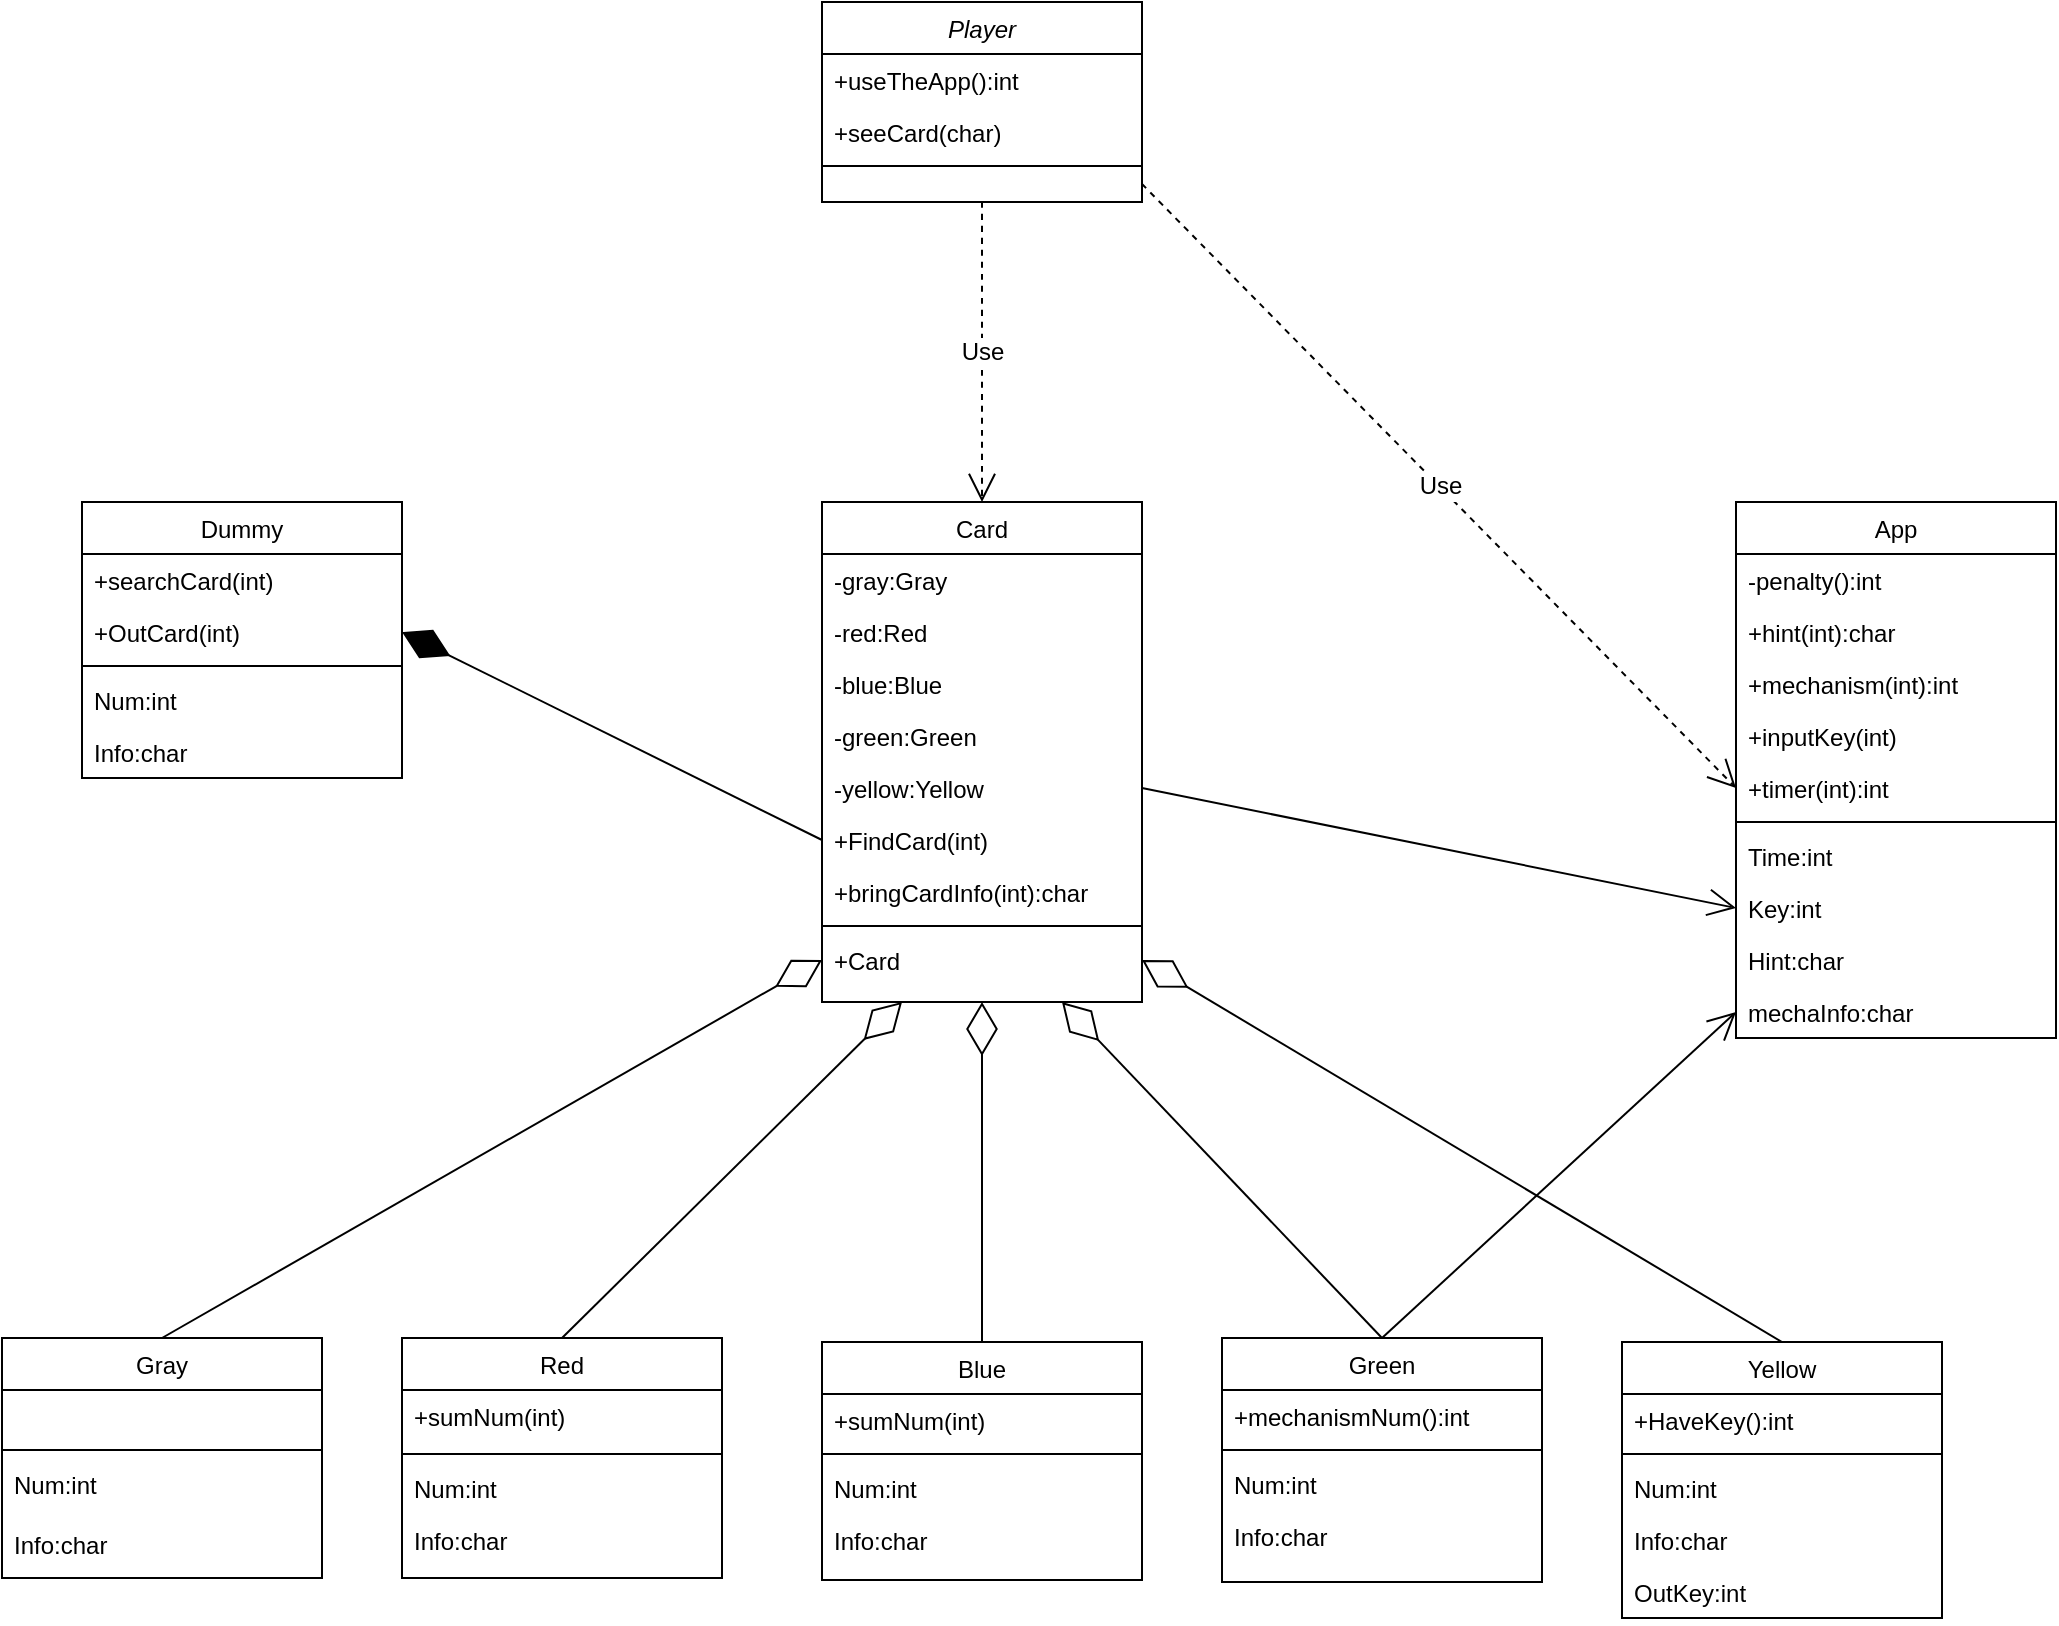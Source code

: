 <mxfile version="24.2.5" type="github">
  <diagram id="C5RBs43oDa-KdzZeNtuy" name="Page-1">
    <mxGraphModel dx="2261" dy="2126" grid="1" gridSize="10" guides="1" tooltips="1" connect="1" arrows="1" fold="1" page="1" pageScale="1" pageWidth="827" pageHeight="1169" math="0" shadow="0">
      <root>
        <mxCell id="WIyWlLk6GJQsqaUBKTNV-0" />
        <mxCell id="WIyWlLk6GJQsqaUBKTNV-1" parent="WIyWlLk6GJQsqaUBKTNV-0" />
        <mxCell id="zkfFHV4jXpPFQw0GAbJ--0" value="Player" style="swimlane;fontStyle=2;align=center;verticalAlign=top;childLayout=stackLayout;horizontal=1;startSize=26;horizontalStack=0;resizeParent=1;resizeLast=0;collapsible=1;marginBottom=0;rounded=0;shadow=0;strokeWidth=1;" parent="WIyWlLk6GJQsqaUBKTNV-1" vertex="1">
          <mxGeometry x="370" y="-620" width="160" height="100" as="geometry">
            <mxRectangle x="290" y="670" width="160" height="26" as="alternateBounds" />
          </mxGeometry>
        </mxCell>
        <mxCell id="zkfFHV4jXpPFQw0GAbJ--1" value="+useTheApp():int" style="text;align=left;verticalAlign=top;spacingLeft=4;spacingRight=4;overflow=hidden;rotatable=0;points=[[0,0.5],[1,0.5]];portConstraint=eastwest;" parent="zkfFHV4jXpPFQw0GAbJ--0" vertex="1">
          <mxGeometry y="26" width="160" height="26" as="geometry" />
        </mxCell>
        <mxCell id="zkfFHV4jXpPFQw0GAbJ--2" value="+seeCard(char)" style="text;align=left;verticalAlign=top;spacingLeft=4;spacingRight=4;overflow=hidden;rotatable=0;points=[[0,0.5],[1,0.5]];portConstraint=eastwest;rounded=0;shadow=0;html=0;" parent="zkfFHV4jXpPFQw0GAbJ--0" vertex="1">
          <mxGeometry y="52" width="160" height="26" as="geometry" />
        </mxCell>
        <mxCell id="zkfFHV4jXpPFQw0GAbJ--4" value="" style="line;html=1;strokeWidth=1;align=left;verticalAlign=middle;spacingTop=-1;spacingLeft=3;spacingRight=3;rotatable=0;labelPosition=right;points=[];portConstraint=eastwest;" parent="zkfFHV4jXpPFQw0GAbJ--0" vertex="1">
          <mxGeometry y="78" width="160" height="8" as="geometry" />
        </mxCell>
        <mxCell id="zkfFHV4jXpPFQw0GAbJ--6" value="Card" style="swimlane;fontStyle=0;align=center;verticalAlign=top;childLayout=stackLayout;horizontal=1;startSize=26;horizontalStack=0;resizeParent=1;resizeLast=0;collapsible=1;marginBottom=0;rounded=0;shadow=0;strokeWidth=1;" parent="WIyWlLk6GJQsqaUBKTNV-1" vertex="1">
          <mxGeometry x="370" y="-370" width="160" height="250" as="geometry">
            <mxRectangle x="270" y="50" width="160" height="26" as="alternateBounds" />
          </mxGeometry>
        </mxCell>
        <mxCell id="zkfFHV4jXpPFQw0GAbJ--8" value="-gray:Gray" style="text;align=left;verticalAlign=top;spacingLeft=4;spacingRight=4;overflow=hidden;rotatable=0;points=[[0,0.5],[1,0.5]];portConstraint=eastwest;rounded=0;shadow=0;html=0;" parent="zkfFHV4jXpPFQw0GAbJ--6" vertex="1">
          <mxGeometry y="26" width="160" height="26" as="geometry" />
        </mxCell>
        <mxCell id="uEOKxOXwt-DspOHRtUhr-58" value="-red:Red" style="text;align=left;verticalAlign=top;spacingLeft=4;spacingRight=4;overflow=hidden;rotatable=0;points=[[0,0.5],[1,0.5]];portConstraint=eastwest;rounded=0;shadow=0;html=0;" vertex="1" parent="zkfFHV4jXpPFQw0GAbJ--6">
          <mxGeometry y="52" width="160" height="26" as="geometry" />
        </mxCell>
        <mxCell id="uEOKxOXwt-DspOHRtUhr-59" value="-blue:Blue" style="text;align=left;verticalAlign=top;spacingLeft=4;spacingRight=4;overflow=hidden;rotatable=0;points=[[0,0.5],[1,0.5]];portConstraint=eastwest;rounded=0;shadow=0;html=0;" vertex="1" parent="zkfFHV4jXpPFQw0GAbJ--6">
          <mxGeometry y="78" width="160" height="26" as="geometry" />
        </mxCell>
        <mxCell id="uEOKxOXwt-DspOHRtUhr-60" value="-green:Green" style="text;align=left;verticalAlign=top;spacingLeft=4;spacingRight=4;overflow=hidden;rotatable=0;points=[[0,0.5],[1,0.5]];portConstraint=eastwest;rounded=0;shadow=0;html=0;" vertex="1" parent="zkfFHV4jXpPFQw0GAbJ--6">
          <mxGeometry y="104" width="160" height="26" as="geometry" />
        </mxCell>
        <mxCell id="uEOKxOXwt-DspOHRtUhr-61" value="-yellow:Yellow" style="text;align=left;verticalAlign=top;spacingLeft=4;spacingRight=4;overflow=hidden;rotatable=0;points=[[0,0.5],[1,0.5]];portConstraint=eastwest;rounded=0;shadow=0;html=0;" vertex="1" parent="zkfFHV4jXpPFQw0GAbJ--6">
          <mxGeometry y="130" width="160" height="26" as="geometry" />
        </mxCell>
        <mxCell id="zkfFHV4jXpPFQw0GAbJ--10" value="+FindCard(int)" style="text;align=left;verticalAlign=top;spacingLeft=4;spacingRight=4;overflow=hidden;rotatable=0;points=[[0,0.5],[1,0.5]];portConstraint=eastwest;fontStyle=0" parent="zkfFHV4jXpPFQw0GAbJ--6" vertex="1">
          <mxGeometry y="156" width="160" height="26" as="geometry" />
        </mxCell>
        <mxCell id="zkfFHV4jXpPFQw0GAbJ--11" value="+bringCardInfo(int):char" style="text;align=left;verticalAlign=top;spacingLeft=4;spacingRight=4;overflow=hidden;rotatable=0;points=[[0,0.5],[1,0.5]];portConstraint=eastwest;" parent="zkfFHV4jXpPFQw0GAbJ--6" vertex="1">
          <mxGeometry y="182" width="160" height="26" as="geometry" />
        </mxCell>
        <mxCell id="uEOKxOXwt-DspOHRtUhr-57" value="" style="line;html=1;strokeWidth=1;align=left;verticalAlign=middle;spacingTop=-1;spacingLeft=3;spacingRight=3;rotatable=0;labelPosition=right;points=[];portConstraint=eastwest;" vertex="1" parent="zkfFHV4jXpPFQw0GAbJ--6">
          <mxGeometry y="208" width="160" height="8" as="geometry" />
        </mxCell>
        <mxCell id="uEOKxOXwt-DspOHRtUhr-36" value="+Card" style="text;align=left;verticalAlign=top;spacingLeft=4;spacingRight=4;overflow=hidden;rotatable=0;points=[[0,0.5],[1,0.5]];portConstraint=eastwest;" vertex="1" parent="zkfFHV4jXpPFQw0GAbJ--6">
          <mxGeometry y="216" width="160" height="26" as="geometry" />
        </mxCell>
        <mxCell id="zkfFHV4jXpPFQw0GAbJ--13" value="Dummy" style="swimlane;fontStyle=0;align=center;verticalAlign=top;childLayout=stackLayout;horizontal=1;startSize=26;horizontalStack=0;resizeParent=1;resizeLast=0;collapsible=1;marginBottom=0;rounded=0;shadow=0;strokeWidth=1;" parent="WIyWlLk6GJQsqaUBKTNV-1" vertex="1">
          <mxGeometry y="-370" width="160" height="138" as="geometry">
            <mxRectangle x="70" y="180" width="170" height="26" as="alternateBounds" />
          </mxGeometry>
        </mxCell>
        <mxCell id="zkfFHV4jXpPFQw0GAbJ--14" value="+searchCard(int)" style="text;align=left;verticalAlign=top;spacingLeft=4;spacingRight=4;overflow=hidden;rotatable=0;points=[[0,0.5],[1,0.5]];portConstraint=eastwest;" parent="zkfFHV4jXpPFQw0GAbJ--13" vertex="1">
          <mxGeometry y="26" width="160" height="26" as="geometry" />
        </mxCell>
        <mxCell id="uEOKxOXwt-DspOHRtUhr-74" value="+OutCard(int)" style="text;align=left;verticalAlign=top;spacingLeft=4;spacingRight=4;overflow=hidden;rotatable=0;points=[[0,0.5],[1,0.5]];portConstraint=eastwest;" vertex="1" parent="zkfFHV4jXpPFQw0GAbJ--13">
          <mxGeometry y="52" width="160" height="26" as="geometry" />
        </mxCell>
        <mxCell id="zkfFHV4jXpPFQw0GAbJ--15" value="" style="line;html=1;strokeWidth=1;align=left;verticalAlign=middle;spacingTop=-1;spacingLeft=3;spacingRight=3;rotatable=0;labelPosition=right;points=[];portConstraint=eastwest;" parent="zkfFHV4jXpPFQw0GAbJ--13" vertex="1">
          <mxGeometry y="78" width="160" height="8" as="geometry" />
        </mxCell>
        <mxCell id="uEOKxOXwt-DspOHRtUhr-75" value="Num:int" style="text;align=left;verticalAlign=top;spacingLeft=4;spacingRight=4;overflow=hidden;rotatable=0;points=[[0,0.5],[1,0.5]];portConstraint=eastwest;" vertex="1" parent="zkfFHV4jXpPFQw0GAbJ--13">
          <mxGeometry y="86" width="160" height="26" as="geometry" />
        </mxCell>
        <mxCell id="uEOKxOXwt-DspOHRtUhr-78" value="Info:char" style="text;align=left;verticalAlign=top;spacingLeft=4;spacingRight=4;overflow=hidden;rotatable=0;points=[[0,0.5],[1,0.5]];portConstraint=eastwest;" vertex="1" parent="zkfFHV4jXpPFQw0GAbJ--13">
          <mxGeometry y="112" width="160" height="26" as="geometry" />
        </mxCell>
        <mxCell id="zkfFHV4jXpPFQw0GAbJ--17" value="App" style="swimlane;fontStyle=0;align=center;verticalAlign=top;childLayout=stackLayout;horizontal=1;startSize=26;horizontalStack=0;resizeParent=1;resizeLast=0;collapsible=1;marginBottom=0;rounded=0;shadow=0;strokeWidth=1;" parent="WIyWlLk6GJQsqaUBKTNV-1" vertex="1">
          <mxGeometry x="827" y="-370" width="160" height="268" as="geometry">
            <mxRectangle x="480" y="180" width="160" height="26" as="alternateBounds" />
          </mxGeometry>
        </mxCell>
        <mxCell id="zkfFHV4jXpPFQw0GAbJ--18" value="-penalty():int" style="text;align=left;verticalAlign=top;spacingLeft=4;spacingRight=4;overflow=hidden;rotatable=0;points=[[0,0.5],[1,0.5]];portConstraint=eastwest;" parent="zkfFHV4jXpPFQw0GAbJ--17" vertex="1">
          <mxGeometry y="26" width="160" height="26" as="geometry" />
        </mxCell>
        <mxCell id="zkfFHV4jXpPFQw0GAbJ--19" value="+hint(int):char" style="text;align=left;verticalAlign=top;spacingLeft=4;spacingRight=4;overflow=hidden;rotatable=0;points=[[0,0.5],[1,0.5]];portConstraint=eastwest;rounded=0;shadow=0;html=0;" parent="zkfFHV4jXpPFQw0GAbJ--17" vertex="1">
          <mxGeometry y="52" width="160" height="26" as="geometry" />
        </mxCell>
        <mxCell id="zkfFHV4jXpPFQw0GAbJ--20" value="+mechanism(int):int" style="text;align=left;verticalAlign=top;spacingLeft=4;spacingRight=4;overflow=hidden;rotatable=0;points=[[0,0.5],[1,0.5]];portConstraint=eastwest;rounded=0;shadow=0;html=0;fontSize=12;" parent="zkfFHV4jXpPFQw0GAbJ--17" vertex="1">
          <mxGeometry y="78" width="160" height="26" as="geometry" />
        </mxCell>
        <mxCell id="zkfFHV4jXpPFQw0GAbJ--21" value="+inputKey(int)" style="text;align=left;verticalAlign=top;spacingLeft=4;spacingRight=4;overflow=hidden;rotatable=0;points=[[0,0.5],[1,0.5]];portConstraint=eastwest;rounded=0;shadow=0;html=0;" parent="zkfFHV4jXpPFQw0GAbJ--17" vertex="1">
          <mxGeometry y="104" width="160" height="26" as="geometry" />
        </mxCell>
        <mxCell id="zkfFHV4jXpPFQw0GAbJ--22" value="+timer(int):int" style="text;align=left;verticalAlign=top;spacingLeft=4;spacingRight=4;overflow=hidden;rotatable=0;points=[[0,0.5],[1,0.5]];portConstraint=eastwest;rounded=0;shadow=0;html=0;" parent="zkfFHV4jXpPFQw0GAbJ--17" vertex="1">
          <mxGeometry y="130" width="160" height="26" as="geometry" />
        </mxCell>
        <mxCell id="zkfFHV4jXpPFQw0GAbJ--23" value="" style="line;html=1;strokeWidth=1;align=left;verticalAlign=middle;spacingTop=-1;spacingLeft=3;spacingRight=3;rotatable=0;labelPosition=right;points=[];portConstraint=eastwest;" parent="zkfFHV4jXpPFQw0GAbJ--17" vertex="1">
          <mxGeometry y="156" width="160" height="8" as="geometry" />
        </mxCell>
        <mxCell id="zkfFHV4jXpPFQw0GAbJ--24" value="Time:int" style="text;align=left;verticalAlign=top;spacingLeft=4;spacingRight=4;overflow=hidden;rotatable=0;points=[[0,0.5],[1,0.5]];portConstraint=eastwest;" parent="zkfFHV4jXpPFQw0GAbJ--17" vertex="1">
          <mxGeometry y="164" width="160" height="26" as="geometry" />
        </mxCell>
        <mxCell id="zkfFHV4jXpPFQw0GAbJ--25" value="Key:int" style="text;align=left;verticalAlign=top;spacingLeft=4;spacingRight=4;overflow=hidden;rotatable=0;points=[[0,0.5],[1,0.5]];portConstraint=eastwest;" parent="zkfFHV4jXpPFQw0GAbJ--17" vertex="1">
          <mxGeometry y="190" width="160" height="26" as="geometry" />
        </mxCell>
        <mxCell id="uEOKxOXwt-DspOHRtUhr-72" value="Hint:char" style="text;align=left;verticalAlign=top;spacingLeft=4;spacingRight=4;overflow=hidden;rotatable=0;points=[[0,0.5],[1,0.5]];portConstraint=eastwest;" vertex="1" parent="zkfFHV4jXpPFQw0GAbJ--17">
          <mxGeometry y="216" width="160" height="26" as="geometry" />
        </mxCell>
        <mxCell id="uEOKxOXwt-DspOHRtUhr-73" value="mechaInfo:char" style="text;align=left;verticalAlign=top;spacingLeft=4;spacingRight=4;overflow=hidden;rotatable=0;points=[[0,0.5],[1,0.5]];portConstraint=eastwest;" vertex="1" parent="zkfFHV4jXpPFQw0GAbJ--17">
          <mxGeometry y="242" width="160" height="26" as="geometry" />
        </mxCell>
        <mxCell id="uEOKxOXwt-DspOHRtUhr-0" value="Gray" style="swimlane;fontStyle=0;align=center;verticalAlign=top;childLayout=stackLayout;horizontal=1;startSize=26;horizontalStack=0;resizeParent=1;resizeLast=0;collapsible=1;marginBottom=0;rounded=0;shadow=0;strokeWidth=1;" vertex="1" parent="WIyWlLk6GJQsqaUBKTNV-1">
          <mxGeometry x="-40" y="48" width="160" height="120" as="geometry">
            <mxRectangle x="270" y="50" width="160" height="26" as="alternateBounds" />
          </mxGeometry>
        </mxCell>
        <mxCell id="uEOKxOXwt-DspOHRtUhr-2" value=" " style="text;align=left;verticalAlign=top;spacingLeft=4;spacingRight=4;overflow=hidden;rotatable=0;points=[[0,0.5],[1,0.5]];portConstraint=eastwest;rounded=0;shadow=0;html=0;" vertex="1" parent="uEOKxOXwt-DspOHRtUhr-0">
          <mxGeometry y="26" width="160" height="26" as="geometry" />
        </mxCell>
        <mxCell id="uEOKxOXwt-DspOHRtUhr-3" value="" style="line;html=1;strokeWidth=1;align=left;verticalAlign=middle;spacingTop=-1;spacingLeft=3;spacingRight=3;rotatable=0;labelPosition=right;points=[];portConstraint=eastwest;" vertex="1" parent="uEOKxOXwt-DspOHRtUhr-0">
          <mxGeometry y="52" width="160" height="8" as="geometry" />
        </mxCell>
        <mxCell id="uEOKxOXwt-DspOHRtUhr-4" value="Num:int " style="text;align=left;verticalAlign=top;spacingLeft=4;spacingRight=4;overflow=hidden;rotatable=0;points=[[0,0.5],[1,0.5]];portConstraint=eastwest;fontStyle=0" vertex="1" parent="uEOKxOXwt-DspOHRtUhr-0">
          <mxGeometry y="60" width="160" height="30" as="geometry" />
        </mxCell>
        <mxCell id="uEOKxOXwt-DspOHRtUhr-5" value="Info:char" style="text;align=left;verticalAlign=top;spacingLeft=4;spacingRight=4;overflow=hidden;rotatable=0;points=[[0,0.5],[1,0.5]];portConstraint=eastwest;" vertex="1" parent="uEOKxOXwt-DspOHRtUhr-0">
          <mxGeometry y="90" width="160" height="30" as="geometry" />
        </mxCell>
        <mxCell id="uEOKxOXwt-DspOHRtUhr-12" value="Red" style="swimlane;fontStyle=0;align=center;verticalAlign=top;childLayout=stackLayout;horizontal=1;startSize=26;horizontalStack=0;resizeParent=1;resizeLast=0;collapsible=1;marginBottom=0;rounded=0;shadow=0;strokeWidth=1;" vertex="1" parent="WIyWlLk6GJQsqaUBKTNV-1">
          <mxGeometry x="160" y="48" width="160" height="120" as="geometry">
            <mxRectangle x="270" y="50" width="160" height="26" as="alternateBounds" />
          </mxGeometry>
        </mxCell>
        <mxCell id="uEOKxOXwt-DspOHRtUhr-14" value="+sumNum(int)" style="text;align=left;verticalAlign=top;spacingLeft=4;spacingRight=4;overflow=hidden;rotatable=0;points=[[0,0.5],[1,0.5]];portConstraint=eastwest;rounded=0;shadow=0;html=0;" vertex="1" parent="uEOKxOXwt-DspOHRtUhr-12">
          <mxGeometry y="26" width="160" height="28" as="geometry" />
        </mxCell>
        <mxCell id="uEOKxOXwt-DspOHRtUhr-15" value="" style="line;html=1;strokeWidth=1;align=left;verticalAlign=middle;spacingTop=-1;spacingLeft=3;spacingRight=3;rotatable=0;labelPosition=right;points=[];portConstraint=eastwest;" vertex="1" parent="uEOKxOXwt-DspOHRtUhr-12">
          <mxGeometry y="54" width="160" height="8" as="geometry" />
        </mxCell>
        <mxCell id="uEOKxOXwt-DspOHRtUhr-16" value="Num:int " style="text;align=left;verticalAlign=top;spacingLeft=4;spacingRight=4;overflow=hidden;rotatable=0;points=[[0,0.5],[1,0.5]];portConstraint=eastwest;fontStyle=0" vertex="1" parent="uEOKxOXwt-DspOHRtUhr-12">
          <mxGeometry y="62" width="160" height="26" as="geometry" />
        </mxCell>
        <mxCell id="uEOKxOXwt-DspOHRtUhr-17" value="Info:char" style="text;align=left;verticalAlign=top;spacingLeft=4;spacingRight=4;overflow=hidden;rotatable=0;points=[[0,0.5],[1,0.5]];portConstraint=eastwest;" vertex="1" parent="uEOKxOXwt-DspOHRtUhr-12">
          <mxGeometry y="88" width="160" height="32" as="geometry" />
        </mxCell>
        <mxCell id="uEOKxOXwt-DspOHRtUhr-24" value="Yellow" style="swimlane;fontStyle=0;align=center;verticalAlign=top;childLayout=stackLayout;horizontal=1;startSize=26;horizontalStack=0;resizeParent=1;resizeLast=0;collapsible=1;marginBottom=0;rounded=0;shadow=0;strokeWidth=1;" vertex="1" parent="WIyWlLk6GJQsqaUBKTNV-1">
          <mxGeometry x="770" y="50" width="160" height="138" as="geometry">
            <mxRectangle x="270" y="50" width="160" height="26" as="alternateBounds" />
          </mxGeometry>
        </mxCell>
        <mxCell id="uEOKxOXwt-DspOHRtUhr-26" value="+HaveKey():int" style="text;align=left;verticalAlign=top;spacingLeft=4;spacingRight=4;overflow=hidden;rotatable=0;points=[[0,0.5],[1,0.5]];portConstraint=eastwest;rounded=0;shadow=0;html=0;" vertex="1" parent="uEOKxOXwt-DspOHRtUhr-24">
          <mxGeometry y="26" width="160" height="26" as="geometry" />
        </mxCell>
        <mxCell id="uEOKxOXwt-DspOHRtUhr-27" value="" style="line;html=1;strokeWidth=1;align=left;verticalAlign=middle;spacingTop=-1;spacingLeft=3;spacingRight=3;rotatable=0;labelPosition=right;points=[];portConstraint=eastwest;" vertex="1" parent="uEOKxOXwt-DspOHRtUhr-24">
          <mxGeometry y="52" width="160" height="8" as="geometry" />
        </mxCell>
        <mxCell id="uEOKxOXwt-DspOHRtUhr-29" value="Num:int " style="text;align=left;verticalAlign=top;spacingLeft=4;spacingRight=4;overflow=hidden;rotatable=0;points=[[0,0.5],[1,0.5]];portConstraint=eastwest;" vertex="1" parent="uEOKxOXwt-DspOHRtUhr-24">
          <mxGeometry y="60" width="160" height="26" as="geometry" />
        </mxCell>
        <mxCell id="uEOKxOXwt-DspOHRtUhr-56" value="Info:char" style="text;align=left;verticalAlign=top;spacingLeft=4;spacingRight=4;overflow=hidden;rotatable=0;points=[[0,0.5],[1,0.5]];portConstraint=eastwest;" vertex="1" parent="uEOKxOXwt-DspOHRtUhr-24">
          <mxGeometry y="86" width="160" height="26" as="geometry" />
        </mxCell>
        <mxCell id="uEOKxOXwt-DspOHRtUhr-62" value="OutKey:int" style="text;align=left;verticalAlign=top;spacingLeft=4;spacingRight=4;overflow=hidden;rotatable=0;points=[[0,0.5],[1,0.5]];portConstraint=eastwest;" vertex="1" parent="uEOKxOXwt-DspOHRtUhr-24">
          <mxGeometry y="112" width="160" height="26" as="geometry" />
        </mxCell>
        <mxCell id="uEOKxOXwt-DspOHRtUhr-18" value="Green" style="swimlane;fontStyle=0;align=center;verticalAlign=top;childLayout=stackLayout;horizontal=1;startSize=26;horizontalStack=0;resizeParent=1;resizeLast=0;collapsible=1;marginBottom=0;rounded=0;shadow=0;strokeWidth=1;" vertex="1" parent="WIyWlLk6GJQsqaUBKTNV-1">
          <mxGeometry x="570" y="48" width="160" height="122" as="geometry">
            <mxRectangle x="270" y="50" width="160" height="26" as="alternateBounds" />
          </mxGeometry>
        </mxCell>
        <mxCell id="uEOKxOXwt-DspOHRtUhr-20" value="+mechanismNum():int" style="text;align=left;verticalAlign=top;spacingLeft=4;spacingRight=4;overflow=hidden;rotatable=0;points=[[0,0.5],[1,0.5]];portConstraint=eastwest;rounded=0;shadow=0;html=0;" vertex="1" parent="uEOKxOXwt-DspOHRtUhr-18">
          <mxGeometry y="26" width="160" height="26" as="geometry" />
        </mxCell>
        <mxCell id="uEOKxOXwt-DspOHRtUhr-21" value="" style="line;html=1;strokeWidth=1;align=left;verticalAlign=middle;spacingTop=-1;spacingLeft=3;spacingRight=3;rotatable=0;labelPosition=right;points=[];portConstraint=eastwest;" vertex="1" parent="uEOKxOXwt-DspOHRtUhr-18">
          <mxGeometry y="52" width="160" height="8" as="geometry" />
        </mxCell>
        <mxCell id="uEOKxOXwt-DspOHRtUhr-23" value="Num:int " style="text;align=left;verticalAlign=top;spacingLeft=4;spacingRight=4;overflow=hidden;rotatable=0;points=[[0,0.5],[1,0.5]];portConstraint=eastwest;" vertex="1" parent="uEOKxOXwt-DspOHRtUhr-18">
          <mxGeometry y="60" width="160" height="26" as="geometry" />
        </mxCell>
        <mxCell id="uEOKxOXwt-DspOHRtUhr-54" value="Info:char" style="text;align=left;verticalAlign=top;spacingLeft=4;spacingRight=4;overflow=hidden;rotatable=0;points=[[0,0.5],[1,0.5]];portConstraint=eastwest;" vertex="1" parent="uEOKxOXwt-DspOHRtUhr-18">
          <mxGeometry y="86" width="160" height="26" as="geometry" />
        </mxCell>
        <mxCell id="uEOKxOXwt-DspOHRtUhr-6" value="Blue" style="swimlane;fontStyle=0;align=center;verticalAlign=top;childLayout=stackLayout;horizontal=1;startSize=26;horizontalStack=0;resizeParent=1;resizeLast=0;collapsible=1;marginBottom=0;rounded=0;shadow=0;strokeWidth=1;" vertex="1" parent="WIyWlLk6GJQsqaUBKTNV-1">
          <mxGeometry x="370" y="50" width="160" height="119" as="geometry">
            <mxRectangle x="270" y="50" width="160" height="26" as="alternateBounds" />
          </mxGeometry>
        </mxCell>
        <mxCell id="uEOKxOXwt-DspOHRtUhr-8" value="+sumNum(int)" style="text;align=left;verticalAlign=top;spacingLeft=4;spacingRight=4;overflow=hidden;rotatable=0;points=[[0,0.5],[1,0.5]];portConstraint=eastwest;rounded=0;shadow=0;html=0;" vertex="1" parent="uEOKxOXwt-DspOHRtUhr-6">
          <mxGeometry y="26" width="160" height="26" as="geometry" />
        </mxCell>
        <mxCell id="uEOKxOXwt-DspOHRtUhr-9" value="" style="line;html=1;strokeWidth=1;align=left;verticalAlign=middle;spacingTop=-1;spacingLeft=3;spacingRight=3;rotatable=0;labelPosition=right;points=[];portConstraint=eastwest;" vertex="1" parent="uEOKxOXwt-DspOHRtUhr-6">
          <mxGeometry y="52" width="160" height="8" as="geometry" />
        </mxCell>
        <mxCell id="uEOKxOXwt-DspOHRtUhr-11" value="Num:int " style="text;align=left;verticalAlign=top;spacingLeft=4;spacingRight=4;overflow=hidden;rotatable=0;points=[[0,0.5],[1,0.5]];portConstraint=eastwest;" vertex="1" parent="uEOKxOXwt-DspOHRtUhr-6">
          <mxGeometry y="60" width="160" height="26" as="geometry" />
        </mxCell>
        <mxCell id="uEOKxOXwt-DspOHRtUhr-37" value="Info:char" style="text;align=left;verticalAlign=top;spacingLeft=4;spacingRight=4;overflow=hidden;rotatable=0;points=[[0,0.5],[1,0.5]];portConstraint=eastwest;" vertex="1" parent="uEOKxOXwt-DspOHRtUhr-6">
          <mxGeometry y="86" width="160" height="26" as="geometry" />
        </mxCell>
        <mxCell id="uEOKxOXwt-DspOHRtUhr-66" value="" style="endArrow=diamondThin;endFill=0;endSize=24;html=1;rounded=0;fontSize=12;curved=1;exitX=0.5;exitY=0;exitDx=0;exitDy=0;entryX=0;entryY=0.5;entryDx=0;entryDy=0;" edge="1" parent="WIyWlLk6GJQsqaUBKTNV-1" source="uEOKxOXwt-DspOHRtUhr-0" target="uEOKxOXwt-DspOHRtUhr-36">
          <mxGeometry width="160" relative="1" as="geometry">
            <mxPoint x="330" y="-50" as="sourcePoint" />
            <mxPoint x="490" y="-50" as="targetPoint" />
          </mxGeometry>
        </mxCell>
        <mxCell id="uEOKxOXwt-DspOHRtUhr-67" value="" style="endArrow=diamondThin;endFill=0;endSize=24;html=1;rounded=0;fontSize=12;curved=1;exitX=0.5;exitY=0;exitDx=0;exitDy=0;entryX=0.25;entryY=1;entryDx=0;entryDy=0;" edge="1" parent="WIyWlLk6GJQsqaUBKTNV-1" source="uEOKxOXwt-DspOHRtUhr-12" target="zkfFHV4jXpPFQw0GAbJ--6">
          <mxGeometry width="160" relative="1" as="geometry">
            <mxPoint x="50" y="58" as="sourcePoint" />
            <mxPoint x="380" y="-131" as="targetPoint" />
          </mxGeometry>
        </mxCell>
        <mxCell id="uEOKxOXwt-DspOHRtUhr-68" value="" style="endArrow=diamondThin;endFill=0;endSize=24;html=1;rounded=0;fontSize=12;curved=1;exitX=0.5;exitY=0;exitDx=0;exitDy=0;entryX=0.5;entryY=1;entryDx=0;entryDy=0;" edge="1" parent="WIyWlLk6GJQsqaUBKTNV-1" source="uEOKxOXwt-DspOHRtUhr-6" target="zkfFHV4jXpPFQw0GAbJ--6">
          <mxGeometry width="160" relative="1" as="geometry">
            <mxPoint x="250" y="58" as="sourcePoint" />
            <mxPoint x="420" y="-110" as="targetPoint" />
          </mxGeometry>
        </mxCell>
        <mxCell id="uEOKxOXwt-DspOHRtUhr-69" value="" style="endArrow=diamondThin;endFill=0;endSize=24;html=1;rounded=0;fontSize=12;curved=1;exitX=0.5;exitY=0;exitDx=0;exitDy=0;entryX=0.75;entryY=1;entryDx=0;entryDy=0;" edge="1" parent="WIyWlLk6GJQsqaUBKTNV-1" source="uEOKxOXwt-DspOHRtUhr-18" target="zkfFHV4jXpPFQw0GAbJ--6">
          <mxGeometry width="160" relative="1" as="geometry">
            <mxPoint x="460" y="60" as="sourcePoint" />
            <mxPoint x="530" y="-120" as="targetPoint" />
          </mxGeometry>
        </mxCell>
        <mxCell id="uEOKxOXwt-DspOHRtUhr-70" value="" style="endArrow=diamondThin;endFill=0;endSize=24;html=1;rounded=0;fontSize=12;curved=1;exitX=0.5;exitY=0;exitDx=0;exitDy=0;entryX=1;entryY=0.5;entryDx=0;entryDy=0;" edge="1" parent="WIyWlLk6GJQsqaUBKTNV-1" source="uEOKxOXwt-DspOHRtUhr-24" target="uEOKxOXwt-DspOHRtUhr-36">
          <mxGeometry width="160" relative="1" as="geometry">
            <mxPoint x="660" y="58" as="sourcePoint" />
            <mxPoint x="540" y="-110" as="targetPoint" />
          </mxGeometry>
        </mxCell>
        <mxCell id="uEOKxOXwt-DspOHRtUhr-76" value="" style="endArrow=diamondThin;endFill=1;endSize=24;html=1;rounded=0;fontSize=12;curved=1;exitX=0;exitY=0.5;exitDx=0;exitDy=0;entryX=1;entryY=0.5;entryDx=0;entryDy=0;" edge="1" parent="WIyWlLk6GJQsqaUBKTNV-1" source="zkfFHV4jXpPFQw0GAbJ--10" target="uEOKxOXwt-DspOHRtUhr-74">
          <mxGeometry width="160" relative="1" as="geometry">
            <mxPoint x="380" y="-150" as="sourcePoint" />
            <mxPoint x="220" y="-240" as="targetPoint" />
          </mxGeometry>
        </mxCell>
        <mxCell id="uEOKxOXwt-DspOHRtUhr-77" value="Use" style="endArrow=open;endSize=12;dashed=1;html=1;rounded=0;fontSize=12;curved=1;exitX=1;exitY=0.5;exitDx=0;exitDy=0;entryX=0;entryY=0.5;entryDx=0;entryDy=0;" edge="1" parent="WIyWlLk6GJQsqaUBKTNV-1" target="zkfFHV4jXpPFQw0GAbJ--22">
          <mxGeometry width="160" relative="1" as="geometry">
            <mxPoint x="530" y="-529" as="sourcePoint" />
            <mxPoint x="540" y="-350" as="targetPoint" />
          </mxGeometry>
        </mxCell>
        <mxCell id="uEOKxOXwt-DspOHRtUhr-79" value="Use" style="endArrow=open;endSize=12;dashed=1;html=1;rounded=0;fontSize=12;curved=1;entryX=0.5;entryY=0;entryDx=0;entryDy=0;exitX=0.5;exitY=1;exitDx=0;exitDy=0;" edge="1" parent="WIyWlLk6GJQsqaUBKTNV-1" source="zkfFHV4jXpPFQw0GAbJ--0" target="zkfFHV4jXpPFQw0GAbJ--6">
          <mxGeometry width="160" relative="1" as="geometry">
            <mxPoint x="450" y="-450" as="sourcePoint" />
            <mxPoint x="990" y="-177" as="targetPoint" />
          </mxGeometry>
        </mxCell>
        <mxCell id="uEOKxOXwt-DspOHRtUhr-83" value="" style="endArrow=open;endFill=1;endSize=12;html=1;rounded=0;fontSize=12;curved=1;exitX=1;exitY=0.5;exitDx=0;exitDy=0;entryX=0;entryY=0.5;entryDx=0;entryDy=0;" edge="1" parent="WIyWlLk6GJQsqaUBKTNV-1" source="uEOKxOXwt-DspOHRtUhr-61" target="zkfFHV4jXpPFQw0GAbJ--25">
          <mxGeometry width="160" relative="1" as="geometry">
            <mxPoint x="400" y="-200" as="sourcePoint" />
            <mxPoint x="560" y="-200" as="targetPoint" />
          </mxGeometry>
        </mxCell>
        <mxCell id="uEOKxOXwt-DspOHRtUhr-84" value="" style="endArrow=open;endFill=1;endSize=12;html=1;rounded=0;fontSize=12;curved=1;exitX=0.5;exitY=0;exitDx=0;exitDy=0;entryX=0;entryY=0.5;entryDx=0;entryDy=0;" edge="1" parent="WIyWlLk6GJQsqaUBKTNV-1" source="uEOKxOXwt-DspOHRtUhr-18" target="uEOKxOXwt-DspOHRtUhr-73">
          <mxGeometry width="160" relative="1" as="geometry">
            <mxPoint x="540" y="-217" as="sourcePoint" />
            <mxPoint x="837" y="-157" as="targetPoint" />
          </mxGeometry>
        </mxCell>
      </root>
    </mxGraphModel>
  </diagram>
</mxfile>
